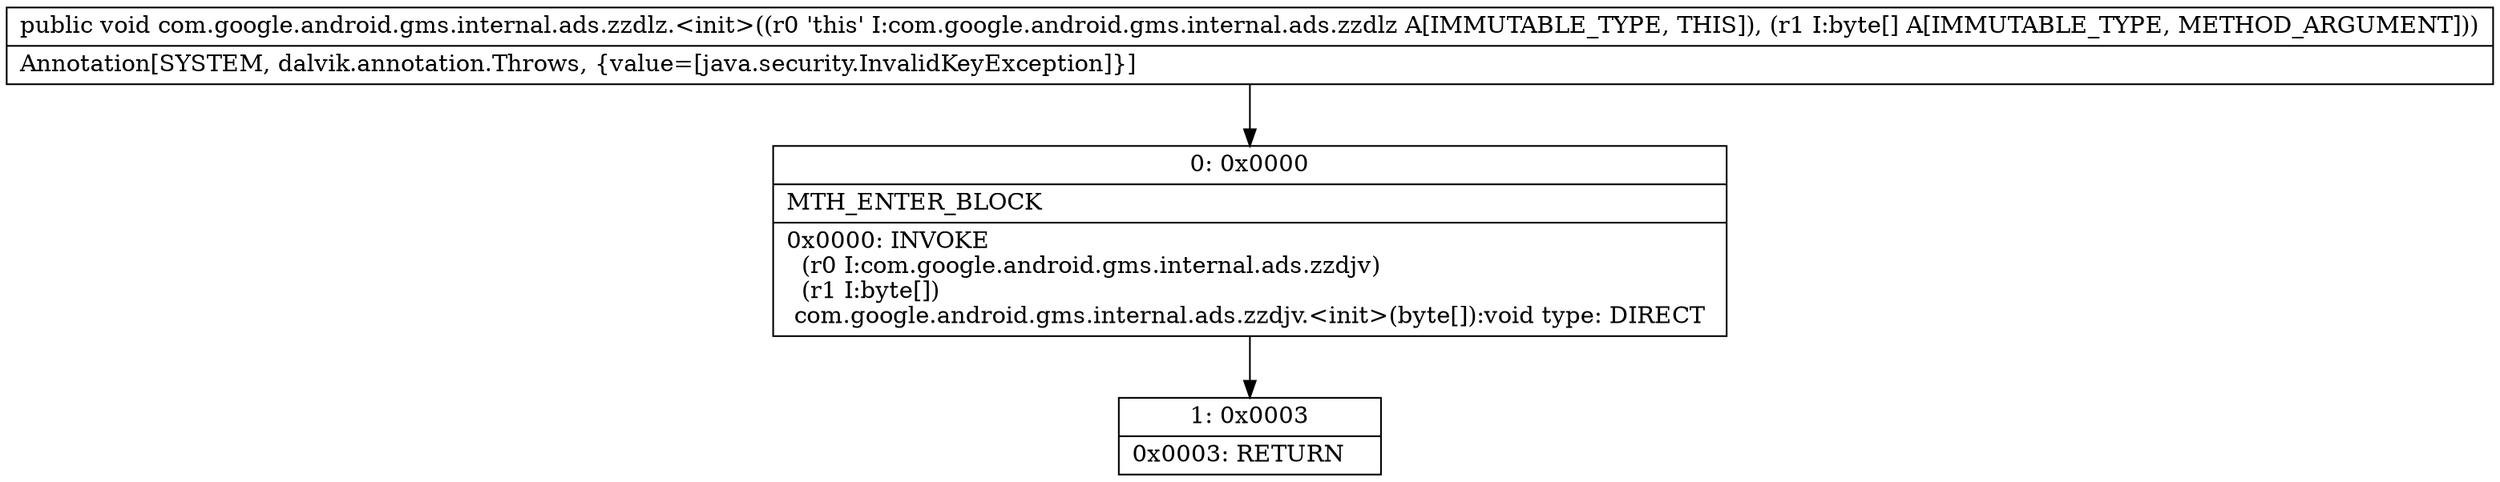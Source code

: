digraph "CFG forcom.google.android.gms.internal.ads.zzdlz.\<init\>([B)V" {
Node_0 [shape=record,label="{0\:\ 0x0000|MTH_ENTER_BLOCK\l|0x0000: INVOKE  \l  (r0 I:com.google.android.gms.internal.ads.zzdjv)\l  (r1 I:byte[])\l com.google.android.gms.internal.ads.zzdjv.\<init\>(byte[]):void type: DIRECT \l}"];
Node_1 [shape=record,label="{1\:\ 0x0003|0x0003: RETURN   \l}"];
MethodNode[shape=record,label="{public void com.google.android.gms.internal.ads.zzdlz.\<init\>((r0 'this' I:com.google.android.gms.internal.ads.zzdlz A[IMMUTABLE_TYPE, THIS]), (r1 I:byte[] A[IMMUTABLE_TYPE, METHOD_ARGUMENT]))  | Annotation[SYSTEM, dalvik.annotation.Throws, \{value=[java.security.InvalidKeyException]\}]\l}"];
MethodNode -> Node_0;
Node_0 -> Node_1;
}

